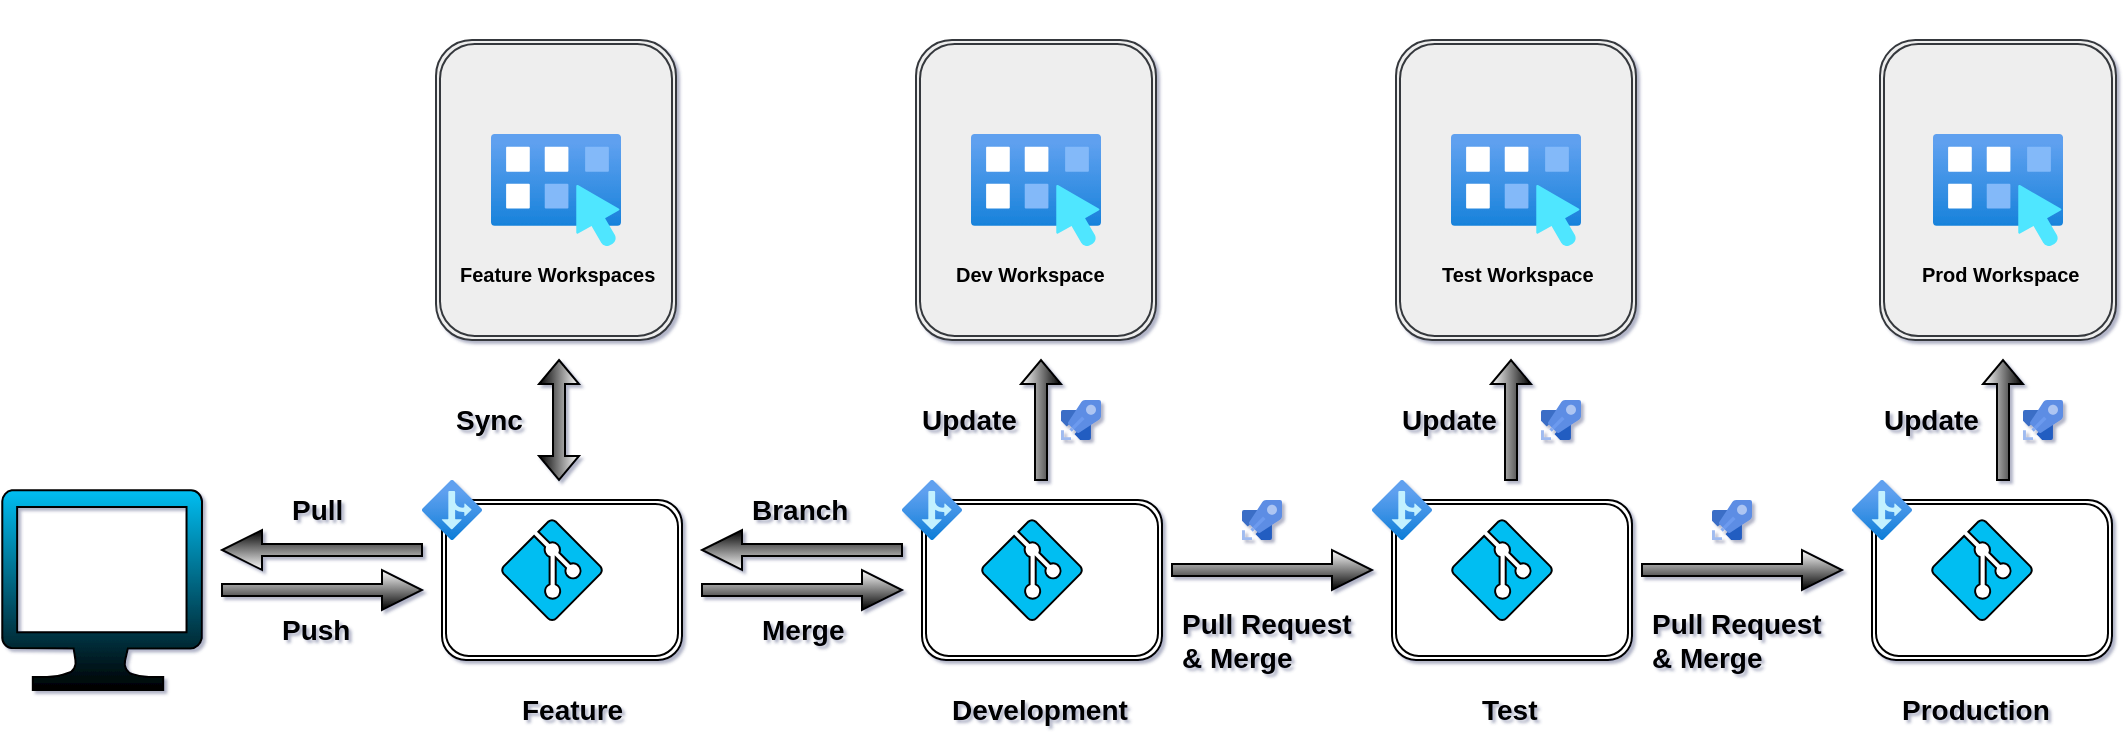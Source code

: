 <mxfile version="24.6.5" type="device">
  <diagram name="Page-1" id="91A2L8vZQP4N7L5JP--f">
    <mxGraphModel dx="1434" dy="827" grid="1" gridSize="10" guides="1" tooltips="1" connect="1" arrows="1" fold="1" page="1" pageScale="1" pageWidth="1100" pageHeight="850" background="none" math="0" shadow="1">
      <root>
        <mxCell id="0" />
        <mxCell id="1" parent="0" />
        <mxCell id="OZZ9g6hAlIJ2NX25TWjm-1" value="" style="verticalLabelPosition=bottom;html=1;verticalAlign=top;align=center;strokeColor=default;fillColor=#00BEF2;shape=mxgraph.azure.computer;pointerEvents=1;gradientColor=default;shadow=0;textShadow=0;direction=east;flipH=0;flipV=0;" parent="1" vertex="1">
          <mxGeometry x="22" y="255" width="100" height="100" as="geometry" />
        </mxCell>
        <mxCell id="OZZ9g6hAlIJ2NX25TWjm-3" value="" style="shape=singleArrow;direction=west;whiteSpace=wrap;html=1;gradientColor=default;shadow=0;textShadow=0;flipH=0;flipV=0;strokeColor=default;" parent="1" vertex="1">
          <mxGeometry x="132" y="275" width="100" height="20" as="geometry" />
        </mxCell>
        <mxCell id="OZZ9g6hAlIJ2NX25TWjm-4" value="" style="shape=singleArrow;whiteSpace=wrap;html=1;gradientColor=default;shadow=0;textShadow=0;direction=east;flipH=0;flipV=0;strokeColor=default;" parent="1" vertex="1">
          <mxGeometry x="132" y="295" width="100" height="20" as="geometry" />
        </mxCell>
        <mxCell id="OZZ9g6hAlIJ2NX25TWjm-6" value="Pull" style="rounded=0;whiteSpace=wrap;html=1;arcSize=50;strokeColor=none;strokeWidth=1;fillColor=none;fontColor=#000000;whiteSpace=wrap;align=left;verticalAlign=middle;spacingLeft=0;fontStyle=1;fontSize=14;spacing=10;textShadow=0;labelBorderColor=none;shadow=0;direction=east;flipH=0;flipV=0;" parent="1" vertex="1">
          <mxGeometry x="157" y="255" width="40" height="20" as="geometry" />
        </mxCell>
        <mxCell id="OZZ9g6hAlIJ2NX25TWjm-7" value="Push" style="rounded=0;whiteSpace=wrap;html=1;arcSize=50;strokeColor=none;strokeWidth=1;fillColor=none;fontColor=#000000;whiteSpace=wrap;align=left;verticalAlign=middle;spacingLeft=0;fontStyle=1;fontSize=14;spacing=10;textShadow=0;shadow=0;direction=east;flipH=0;flipV=0;" parent="1" vertex="1">
          <mxGeometry x="152" y="315" width="50" height="20" as="geometry" />
        </mxCell>
        <mxCell id="OZZ9g6hAlIJ2NX25TWjm-10" value="" style="shape=ext;double=1;rounded=1;whiteSpace=wrap;html=1;shadow=0;textShadow=0;direction=east;flipH=0;flipV=0;strokeColor=default;" parent="1" vertex="1">
          <mxGeometry x="482" y="260" width="120" height="80" as="geometry" />
        </mxCell>
        <mxCell id="OZZ9g6hAlIJ2NX25TWjm-11" value="" style="image;aspect=fixed;html=1;points=[];align=right;fontSize=12;image=img/lib/azure2/general/Branch.svg;shadow=0;textShadow=0;labelPosition=left;verticalLabelPosition=top;verticalAlign=bottom;direction=east;flipH=0;flipV=0;strokeColor=default;" parent="1" vertex="1">
          <mxGeometry x="472" y="250" width="30" height="30" as="geometry" />
        </mxCell>
        <mxCell id="OZZ9g6hAlIJ2NX25TWjm-15" value="" style="verticalLabelPosition=middle;html=1;verticalAlign=middle;align=center;strokeColor=default;fillColor=#00BEF2;shape=mxgraph.azure.git_repository;shadow=0;textShadow=0;labelPosition=center;direction=east;flipH=0;flipV=0;" parent="1" vertex="1">
          <mxGeometry x="512" y="270" width="50" height="50" as="geometry" />
        </mxCell>
        <mxCell id="OZZ9g6hAlIJ2NX25TWjm-20" value="" style="shape=ext;double=1;rounded=1;whiteSpace=wrap;html=1;shadow=0;labelBorderColor=none;textShadow=0;flipH=0;glass=0;direction=east;flipV=0;strokeColor=default;" parent="1" vertex="1">
          <mxGeometry x="242" y="260" width="120" height="80" as="geometry" />
        </mxCell>
        <mxCell id="OZZ9g6hAlIJ2NX25TWjm-21" value="" style="image;aspect=fixed;html=1;points=[];align=right;fontSize=12;image=img/lib/azure2/general/Branch.svg;shadow=0;labelBorderColor=none;textShadow=0;flipH=0;labelPosition=left;verticalLabelPosition=top;verticalAlign=bottom;direction=east;flipV=0;strokeColor=default;" parent="1" vertex="1">
          <mxGeometry x="232" y="250" width="30" height="30" as="geometry" />
        </mxCell>
        <mxCell id="OZZ9g6hAlIJ2NX25TWjm-22" value="" style="verticalLabelPosition=middle;html=1;verticalAlign=middle;align=center;strokeColor=default;fillColor=#00BEF2;shape=mxgraph.azure.git_repository;shadow=0;labelBorderColor=none;textShadow=0;flipH=0;labelPosition=center;direction=east;flipV=0;" parent="1" vertex="1">
          <mxGeometry x="272" y="270" width="50" height="50" as="geometry" />
        </mxCell>
        <mxCell id="OZZ9g6hAlIJ2NX25TWjm-44" value="Sync" style="rounded=0;whiteSpace=wrap;html=1;arcSize=50;strokeColor=none;strokeWidth=1;fillColor=none;fontColor=#000000;whiteSpace=wrap;align=left;verticalAlign=middle;spacingLeft=0;fontStyle=1;fontSize=14;spacing=10;textShadow=0;labelBorderColor=none;shadow=0;direction=east;flipH=0;flipV=0;glass=0;" parent="1" vertex="1">
          <mxGeometry x="239" y="210" width="60" height="20" as="geometry" />
        </mxCell>
        <mxCell id="OZZ9g6hAlIJ2NX25TWjm-49" value="" style="shape=singleArrow;direction=west;whiteSpace=wrap;html=1;gradientColor=default;shadow=0;textShadow=0;flipH=0;flipV=0;strokeColor=default;" parent="1" vertex="1">
          <mxGeometry x="372" y="275" width="100" height="20" as="geometry" />
        </mxCell>
        <mxCell id="OZZ9g6hAlIJ2NX25TWjm-50" value="" style="shape=singleArrow;whiteSpace=wrap;html=1;gradientColor=default;shadow=0;textShadow=0;direction=east;flipH=0;flipV=0;strokeColor=default;" parent="1" vertex="1">
          <mxGeometry x="372" y="295" width="100" height="20" as="geometry" />
        </mxCell>
        <mxCell id="OZZ9g6hAlIJ2NX25TWjm-51" value="Branch" style="rounded=0;whiteSpace=wrap;html=1;arcSize=50;strokeColor=none;strokeWidth=1;fillColor=none;fontColor=#000000;whiteSpace=wrap;align=left;verticalAlign=middle;spacingLeft=0;fontStyle=1;fontSize=14;spacing=10;textShadow=0;labelBorderColor=none;shadow=0;direction=east;flipH=0;flipV=0;" parent="1" vertex="1">
          <mxGeometry x="387" y="255" width="70" height="20" as="geometry" />
        </mxCell>
        <mxCell id="OZZ9g6hAlIJ2NX25TWjm-52" value="Merge" style="rounded=0;whiteSpace=wrap;html=1;arcSize=50;strokeColor=none;strokeWidth=1;fillColor=none;fontColor=#000000;whiteSpace=wrap;align=left;verticalAlign=middle;spacingLeft=0;fontStyle=1;fontSize=14;spacing=10;textShadow=0;shadow=0;direction=east;flipH=0;flipV=0;" parent="1" vertex="1">
          <mxGeometry x="392" y="315" width="60" height="20" as="geometry" />
        </mxCell>
        <mxCell id="OZZ9g6hAlIJ2NX25TWjm-54" value="Feature" style="rounded=0;whiteSpace=wrap;html=1;arcSize=50;strokeColor=none;strokeWidth=1;fillColor=none;fontColor=#000000;whiteSpace=wrap;align=left;verticalAlign=middle;spacingLeft=0;fontStyle=1;fontSize=14;spacing=10;textShadow=0;shadow=0;direction=east;flipH=0;flipV=0;" parent="1" vertex="1">
          <mxGeometry x="272" y="355" width="60" height="20" as="geometry" />
        </mxCell>
        <mxCell id="OZZ9g6hAlIJ2NX25TWjm-55" value="Development" style="rounded=0;whiteSpace=wrap;html=1;arcSize=50;strokeColor=none;strokeWidth=1;fillColor=none;fontColor=#000000;whiteSpace=wrap;align=left;verticalAlign=middle;spacingLeft=0;fontStyle=1;fontSize=14;spacing=10;textShadow=0;shadow=0;direction=east;flipH=0;flipV=0;" parent="1" vertex="1">
          <mxGeometry x="487" y="355" width="100" height="20" as="geometry" />
        </mxCell>
        <mxCell id="OZZ9g6hAlIJ2NX25TWjm-61" value="" style="shape=singleArrow;whiteSpace=wrap;html=1;gradientColor=default;shadow=0;textShadow=0;direction=east;flipH=0;flipV=0;strokeColor=default;" parent="1" vertex="1">
          <mxGeometry x="607" y="285" width="100" height="20" as="geometry" />
        </mxCell>
        <mxCell id="OZZ9g6hAlIJ2NX25TWjm-62" value="Pull Request &amp;amp; Merge" style="rounded=0;whiteSpace=wrap;html=1;arcSize=50;strokeColor=none;strokeWidth=1;fillColor=none;fontColor=#000000;whiteSpace=wrap;align=left;verticalAlign=middle;spacingLeft=0;fontStyle=1;fontSize=14;spacing=10;textShadow=0;shadow=0;direction=east;flipH=0;flipV=0;" parent="1" vertex="1">
          <mxGeometry x="602" y="305" width="105" height="50" as="geometry" />
        </mxCell>
        <mxCell id="OZZ9g6hAlIJ2NX25TWjm-66" value="" style="shape=singleArrow;direction=north;whiteSpace=wrap;html=1;gradientColor=default;shadow=0;textShadow=0;flipH=0;flipV=0;strokeColor=default;" parent="1" vertex="1">
          <mxGeometry x="531.5" y="190" width="20" height="60" as="geometry" />
        </mxCell>
        <mxCell id="OZZ9g6hAlIJ2NX25TWjm-67" value="Update" style="rounded=0;whiteSpace=wrap;html=1;arcSize=50;strokeColor=none;strokeWidth=1;fillColor=none;fontColor=#000000;whiteSpace=wrap;align=left;verticalAlign=middle;spacingLeft=0;fontStyle=1;fontSize=14;spacing=10;textShadow=0;labelBorderColor=none;shadow=0;direction=east;flipH=0;flipV=0;" parent="1" vertex="1">
          <mxGeometry x="471.5" y="210" width="60" height="20" as="geometry" />
        </mxCell>
        <mxCell id="OZZ9g6hAlIJ2NX25TWjm-76" value="" style="image;sketch=0;aspect=fixed;html=1;points=[];align=center;fontSize=12;image=img/lib/mscae/Azure_Pipelines.svg;shadow=0;textShadow=0;direction=east;flipH=0;flipV=0;strokeColor=default;" parent="1" vertex="1">
          <mxGeometry x="551.5" y="210" width="20" height="20" as="geometry" />
        </mxCell>
        <mxCell id="OZZ9g6hAlIJ2NX25TWjm-78" value="" style="image;sketch=0;aspect=fixed;html=1;points=[];align=center;fontSize=12;image=img/lib/mscae/Azure_Pipelines.svg;shadow=0;textShadow=0;direction=east;flipH=0;flipV=0;strokeColor=default;" parent="1" vertex="1">
          <mxGeometry x="642" y="260" width="20" height="20" as="geometry" />
        </mxCell>
        <mxCell id="OZZ9g6hAlIJ2NX25TWjm-81" value="" style="shape=doubleArrow;direction=south;whiteSpace=wrap;html=1;gradientColor=default;shadow=0;textShadow=0;flipH=0;flipV=0;strokeColor=default;" parent="1" vertex="1">
          <mxGeometry x="290.5" y="190" width="20" height="60" as="geometry" />
        </mxCell>
        <mxCell id="OZZ9g6hAlIJ2NX25TWjm-87" value="" style="shape=ext;double=1;rounded=1;whiteSpace=wrap;html=1;shadow=0;textShadow=0;direction=east;flipH=0;flipV=0;strokeColor=default;" parent="1" vertex="1">
          <mxGeometry x="717" y="260" width="120" height="80" as="geometry" />
        </mxCell>
        <mxCell id="OZZ9g6hAlIJ2NX25TWjm-88" value="" style="image;aspect=fixed;html=1;points=[];align=right;fontSize=12;image=img/lib/azure2/general/Branch.svg;shadow=0;textShadow=0;labelPosition=left;verticalLabelPosition=top;verticalAlign=bottom;direction=east;flipH=0;flipV=0;strokeColor=default;" parent="1" vertex="1">
          <mxGeometry x="707" y="250" width="30" height="30" as="geometry" />
        </mxCell>
        <mxCell id="OZZ9g6hAlIJ2NX25TWjm-89" value="" style="verticalLabelPosition=middle;html=1;verticalAlign=middle;align=center;strokeColor=default;fillColor=#00BEF2;shape=mxgraph.azure.git_repository;shadow=0;textShadow=0;labelPosition=center;direction=east;flipH=0;flipV=0;" parent="1" vertex="1">
          <mxGeometry x="747" y="270" width="50" height="50" as="geometry" />
        </mxCell>
        <mxCell id="OZZ9g6hAlIJ2NX25TWjm-90" value="Test" style="rounded=1;whiteSpace=wrap;html=1;arcSize=50;strokeColor=none;strokeWidth=1;fillColor=none;fontColor=#000000;whiteSpace=wrap;align=left;verticalAlign=middle;spacingLeft=0;fontStyle=1;fontSize=14;spacing=10;textShadow=0;shadow=0;direction=east;flipH=0;flipV=0;" parent="1" vertex="1">
          <mxGeometry x="752" y="355" width="50" height="20" as="geometry" />
        </mxCell>
        <mxCell id="OZZ9g6hAlIJ2NX25TWjm-91" value="" style="shape=singleArrow;whiteSpace=wrap;html=1;gradientColor=default;shadow=0;textShadow=0;direction=east;flipH=0;flipV=0;strokeColor=default;" parent="1" vertex="1">
          <mxGeometry x="842" y="285" width="100" height="20" as="geometry" />
        </mxCell>
        <mxCell id="OZZ9g6hAlIJ2NX25TWjm-92" value="Pull Request &amp;amp; Merge" style="rounded=0;whiteSpace=wrap;html=1;arcSize=50;strokeColor=none;strokeWidth=1;fillColor=none;fontColor=#000000;whiteSpace=wrap;align=left;verticalAlign=middle;spacingLeft=0;fontStyle=1;fontSize=14;spacing=10;textShadow=0;shadow=0;direction=east;flipH=0;flipV=0;" parent="1" vertex="1">
          <mxGeometry x="837" y="305" width="105" height="50" as="geometry" />
        </mxCell>
        <mxCell id="OZZ9g6hAlIJ2NX25TWjm-93" value="" style="shape=singleArrow;direction=north;whiteSpace=wrap;html=1;gradientColor=default;shadow=0;textShadow=0;flipH=0;flipV=0;strokeColor=default;" parent="1" vertex="1">
          <mxGeometry x="766.5" y="190" width="20" height="60" as="geometry" />
        </mxCell>
        <mxCell id="OZZ9g6hAlIJ2NX25TWjm-94" value="Update" style="rounded=0;whiteSpace=wrap;html=1;arcSize=50;strokeColor=none;strokeWidth=1;fillColor=none;fontColor=#000000;whiteSpace=wrap;align=left;verticalAlign=middle;spacingLeft=0;fontStyle=1;fontSize=14;spacing=10;textShadow=0;labelBorderColor=none;shadow=0;direction=east;flipH=0;flipV=0;" parent="1" vertex="1">
          <mxGeometry x="711.5" y="210" width="60" height="20" as="geometry" />
        </mxCell>
        <mxCell id="OZZ9g6hAlIJ2NX25TWjm-95" value="" style="image;sketch=0;aspect=fixed;html=1;points=[];align=center;fontSize=12;image=img/lib/mscae/Azure_Pipelines.svg;shadow=0;textShadow=0;direction=east;flipH=0;flipV=0;strokeColor=default;" parent="1" vertex="1">
          <mxGeometry x="791.5" y="210" width="20" height="20" as="geometry" />
        </mxCell>
        <mxCell id="OZZ9g6hAlIJ2NX25TWjm-96" value="" style="image;sketch=0;aspect=fixed;html=1;points=[];align=center;fontSize=12;image=img/lib/mscae/Azure_Pipelines.svg;shadow=0;textShadow=0;direction=east;flipH=0;flipV=0;strokeColor=default;" parent="1" vertex="1">
          <mxGeometry x="877" y="260" width="20" height="20" as="geometry" />
        </mxCell>
        <mxCell id="OZZ9g6hAlIJ2NX25TWjm-97" value="" style="shape=ext;double=1;rounded=1;whiteSpace=wrap;html=1;shadow=0;textShadow=1;direction=east;flipH=0;flipV=0;strokeColor=default;" parent="1" vertex="1">
          <mxGeometry x="957" y="260" width="120" height="80" as="geometry" />
        </mxCell>
        <mxCell id="OZZ9g6hAlIJ2NX25TWjm-98" value="" style="image;aspect=fixed;html=1;points=[];align=right;fontSize=12;image=img/lib/azure2/general/Branch.svg;shadow=0;textShadow=0;labelPosition=left;verticalLabelPosition=top;verticalAlign=bottom;direction=east;flipH=0;flipV=0;strokeColor=default;" parent="1" vertex="1">
          <mxGeometry x="947" y="250" width="30" height="30" as="geometry" />
        </mxCell>
        <mxCell id="OZZ9g6hAlIJ2NX25TWjm-99" value="" style="verticalLabelPosition=middle;html=1;verticalAlign=middle;align=center;strokeColor=default;fillColor=#00BEF2;shape=mxgraph.azure.git_repository;shadow=0;textShadow=0;labelPosition=center;direction=east;flipH=0;flipV=0;" parent="1" vertex="1">
          <mxGeometry x="987" y="270" width="50" height="50" as="geometry" />
        </mxCell>
        <mxCell id="OZZ9g6hAlIJ2NX25TWjm-100" value="Production" style="rounded=0;whiteSpace=wrap;html=1;arcSize=50;strokeColor=none;strokeWidth=1;fillColor=none;fontColor=#000000;whiteSpace=wrap;align=left;verticalAlign=middle;spacingLeft=0;fontStyle=1;fontSize=14;spacing=10;textShadow=0;shadow=0;direction=east;flipH=0;flipV=0;" parent="1" vertex="1">
          <mxGeometry x="962" y="355" width="110" height="20" as="geometry" />
        </mxCell>
        <mxCell id="OZZ9g6hAlIJ2NX25TWjm-103" value="" style="shape=singleArrow;direction=north;whiteSpace=wrap;html=1;gradientColor=default;shadow=0;textShadow=0;flipH=0;flipV=0;strokeColor=default;" parent="1" vertex="1">
          <mxGeometry x="1012.5" y="190" width="20" height="60" as="geometry" />
        </mxCell>
        <mxCell id="OZZ9g6hAlIJ2NX25TWjm-104" value="Update" style="rounded=0;whiteSpace=wrap;html=1;arcSize=50;strokeColor=none;strokeWidth=1;fillColor=none;fontColor=#000000;whiteSpace=wrap;align=left;verticalAlign=middle;spacingLeft=0;fontStyle=1;fontSize=14;spacing=10;textShadow=0;labelBorderColor=none;shadow=0;direction=east;flipH=0;flipV=0;" parent="1" vertex="1">
          <mxGeometry x="952.5" y="210" width="60" height="20" as="geometry" />
        </mxCell>
        <mxCell id="OZZ9g6hAlIJ2NX25TWjm-105" value="" style="image;sketch=0;aspect=fixed;html=1;points=[];align=center;fontSize=12;image=img/lib/mscae/Azure_Pipelines.svg;shadow=0;textShadow=0;direction=east;flipH=0;flipV=0;strokeColor=default;" parent="1" vertex="1">
          <mxGeometry x="1032.5" y="210" width="20" height="20" as="geometry" />
        </mxCell>
        <mxCell id="OZZ9g6hAlIJ2NX25TWjm-111" value="" style="shape=ext;double=1;rounded=1;whiteSpace=wrap;html=1;shadow=0;labelBorderColor=none;textShadow=0;flipH=0;glass=0;direction=east;flipV=0;strokeColor=#36393d;fillColor=#eeeeee;gradientColor=none;" parent="1" vertex="1">
          <mxGeometry x="239" y="30" width="120" height="150" as="geometry" />
        </mxCell>
        <mxCell id="OZZ9g6hAlIJ2NX25TWjm-110" value="" style="shape=image;verticalLabelPosition=bottom;verticalAlign=top;imageAspect=0;image=https://www.brasoftware.com.br/Marketing/Microsoft/2023/ebook/fabric/img/icon-microsoft-fabric.png;shadow=0;textShadow=1;" parent="1" vertex="1">
          <mxGeometry x="189" y="10" width="75" height="75" as="geometry" />
        </mxCell>
        <mxCell id="OZZ9g6hAlIJ2NX25TWjm-112" value="" style="image;aspect=fixed;html=1;points=[];align=center;fontSize=12;image=img/lib/azure2/compute/Workspaces.svg;shadow=0;textShadow=0;" parent="1" vertex="1">
          <mxGeometry x="266.5" y="77" width="65" height="56.0" as="geometry" />
        </mxCell>
        <mxCell id="OZZ9g6hAlIJ2NX25TWjm-126" value="Feature Workspaces" style="rounded=1;whiteSpace=wrap;html=1;arcSize=50;strokeColor=none;strokeWidth=1;fillColor=none;fontColor=#000000;whiteSpace=wrap;align=left;verticalAlign=middle;spacingLeft=0;fontStyle=1;fontSize=10;spacing=10;textShadow=0;shadow=0;direction=east;flipH=0;flipV=0;" parent="1" vertex="1">
          <mxGeometry x="240.5" y="133" width="120" height="27" as="geometry" />
        </mxCell>
        <mxCell id="OZZ9g6hAlIJ2NX25TWjm-129" value="" style="shape=ext;double=1;rounded=1;whiteSpace=wrap;html=1;shadow=0;labelBorderColor=none;textShadow=0;flipH=0;glass=0;direction=east;flipV=0;strokeColor=#36393d;fillColor=#eeeeee;" parent="1" vertex="1">
          <mxGeometry x="479" y="30" width="120" height="150" as="geometry" />
        </mxCell>
        <mxCell id="OZZ9g6hAlIJ2NX25TWjm-130" value="" style="shape=image;verticalLabelPosition=bottom;verticalAlign=top;imageAspect=0;image=https://www.brasoftware.com.br/Marketing/Microsoft/2023/ebook/fabric/img/icon-microsoft-fabric.png;shadow=0;textShadow=1;" parent="1" vertex="1">
          <mxGeometry x="429" y="10" width="75" height="75" as="geometry" />
        </mxCell>
        <mxCell id="OZZ9g6hAlIJ2NX25TWjm-131" value="" style="image;aspect=fixed;html=1;points=[];align=center;fontSize=12;image=img/lib/azure2/compute/Workspaces.svg;shadow=0;textShadow=0;" parent="1" vertex="1">
          <mxGeometry x="506.5" y="77" width="65" height="56.0" as="geometry" />
        </mxCell>
        <mxCell id="OZZ9g6hAlIJ2NX25TWjm-132" value="Dev Workspace" style="rounded=1;whiteSpace=wrap;html=1;arcSize=50;strokeColor=none;strokeWidth=1;fillColor=none;fontColor=#000000;whiteSpace=wrap;align=left;verticalAlign=middle;spacingLeft=0;fontStyle=1;fontSize=10;spacing=10;textShadow=0;shadow=0;direction=east;flipH=0;flipV=0;" parent="1" vertex="1">
          <mxGeometry x="489" y="133" width="110" height="27" as="geometry" />
        </mxCell>
        <mxCell id="OZZ9g6hAlIJ2NX25TWjm-133" value="" style="shape=ext;double=1;rounded=1;whiteSpace=wrap;html=1;shadow=0;labelBorderColor=none;textShadow=0;flipH=0;glass=0;direction=east;flipV=0;strokeColor=#36393d;fillColor=#eeeeee;" parent="1" vertex="1">
          <mxGeometry x="719" y="30" width="120" height="150" as="geometry" />
        </mxCell>
        <mxCell id="OZZ9g6hAlIJ2NX25TWjm-135" value="" style="image;aspect=fixed;html=1;points=[];align=center;fontSize=12;image=img/lib/azure2/compute/Workspaces.svg;shadow=0;textShadow=0;" parent="1" vertex="1">
          <mxGeometry x="746.5" y="77" width="65" height="56.0" as="geometry" />
        </mxCell>
        <mxCell id="OZZ9g6hAlIJ2NX25TWjm-136" value="Test Workspace" style="rounded=1;whiteSpace=wrap;html=1;arcSize=50;strokeColor=none;strokeWidth=1;fillColor=none;fontColor=#000000;whiteSpace=wrap;align=left;verticalAlign=middle;spacingLeft=0;fontStyle=1;fontSize=10;spacing=10;textShadow=0;shadow=0;direction=east;flipH=0;flipV=0;" parent="1" vertex="1">
          <mxGeometry x="732" y="133" width="97" height="27" as="geometry" />
        </mxCell>
        <mxCell id="OZZ9g6hAlIJ2NX25TWjm-137" value="" style="shape=ext;double=1;rounded=1;whiteSpace=wrap;html=1;shadow=0;labelBorderColor=none;textShadow=1;flipH=0;glass=0;direction=east;flipV=0;strokeColor=#36393d;fillColor=#eeeeee;" parent="1" vertex="1">
          <mxGeometry x="961" y="30" width="118" height="150" as="geometry" />
        </mxCell>
        <mxCell id="OZZ9g6hAlIJ2NX25TWjm-139" value="" style="image;aspect=fixed;html=1;points=[];align=center;fontSize=12;image=img/lib/azure2/compute/Workspaces.svg;shadow=0;textShadow=0;" parent="1" vertex="1">
          <mxGeometry x="987.5" y="77" width="65" height="56.0" as="geometry" />
        </mxCell>
        <mxCell id="OZZ9g6hAlIJ2NX25TWjm-140" value="Prod Workspace" style="rounded=1;whiteSpace=wrap;html=1;arcSize=50;strokeColor=none;strokeWidth=1;fillColor=none;fontColor=#000000;whiteSpace=wrap;align=left;verticalAlign=middle;spacingLeft=0;fontStyle=1;fontSize=10;spacing=10;textShadow=0;shadow=0;direction=east;flipH=0;flipV=0;" parent="1" vertex="1">
          <mxGeometry x="972" y="133" width="97" height="27" as="geometry" />
        </mxCell>
      </root>
    </mxGraphModel>
  </diagram>
</mxfile>
